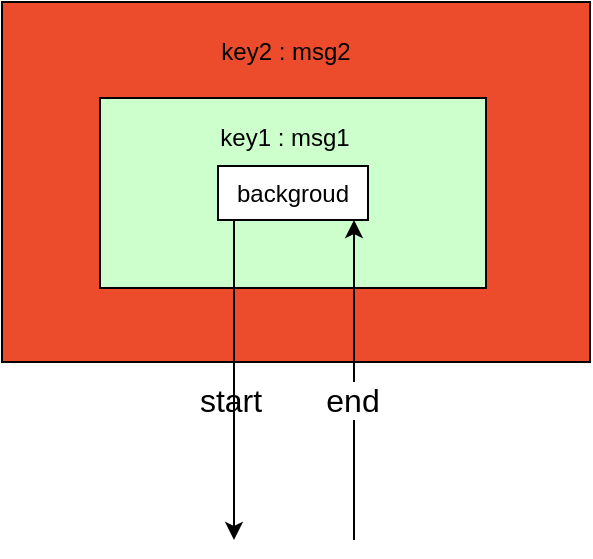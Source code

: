 <mxfile version="17.4.6" type="github">
  <diagram id="Jz7jiPReGSWlGxYQV9XC" name="Page-1">
    <mxGraphModel dx="570" dy="318" grid="0" gridSize="10" guides="1" tooltips="1" connect="1" arrows="1" fold="1" page="1" pageScale="1" pageWidth="1169" pageHeight="827" math="0" shadow="0">
      <root>
        <mxCell id="0" />
        <mxCell id="1" parent="0" />
        <mxCell id="1Br1p4Hg47mZ34FnwUjO-4" value="" style="rounded=0;whiteSpace=wrap;html=1;fillColor=#EC4C2C;gradientColor=none;" vertex="1" parent="1">
          <mxGeometry x="415" y="284" width="294" height="180" as="geometry" />
        </mxCell>
        <mxCell id="1Br1p4Hg47mZ34FnwUjO-2" value="" style="rounded=0;whiteSpace=wrap;html=1;fillColor=#CCFFCC;gradientColor=none;" vertex="1" parent="1">
          <mxGeometry x="464" y="332" width="193" height="95" as="geometry" />
        </mxCell>
        <mxCell id="1Br1p4Hg47mZ34FnwUjO-1" value="backgroud" style="rounded=0;whiteSpace=wrap;html=1;" vertex="1" parent="1">
          <mxGeometry x="523" y="366" width="75" height="27" as="geometry" />
        </mxCell>
        <mxCell id="1Br1p4Hg47mZ34FnwUjO-3" value="key1 : msg1" style="text;html=1;strokeColor=none;fillColor=none;align=center;verticalAlign=middle;whiteSpace=wrap;rounded=0;" vertex="1" parent="1">
          <mxGeometry x="485" y="340" width="143" height="23" as="geometry" />
        </mxCell>
        <mxCell id="1Br1p4Hg47mZ34FnwUjO-5" value="key2 : msg2" style="text;html=1;strokeColor=none;fillColor=none;align=center;verticalAlign=middle;whiteSpace=wrap;rounded=0;" vertex="1" parent="1">
          <mxGeometry x="503.5" y="297" width="106" height="23" as="geometry" />
        </mxCell>
        <mxCell id="1Br1p4Hg47mZ34FnwUjO-9" value="" style="endArrow=classic;html=1;rounded=0;fontSize=16;" edge="1" parent="1">
          <mxGeometry width="50" height="50" relative="1" as="geometry">
            <mxPoint x="531" y="393" as="sourcePoint" />
            <mxPoint x="531" y="553" as="targetPoint" />
          </mxGeometry>
        </mxCell>
        <mxCell id="1Br1p4Hg47mZ34FnwUjO-10" value="start" style="edgeLabel;html=1;align=center;verticalAlign=middle;resizable=0;points=[];fontSize=16;labelBackgroundColor=none;" vertex="1" connectable="0" parent="1Br1p4Hg47mZ34FnwUjO-9">
          <mxGeometry x="-0.4" y="1" relative="1" as="geometry">
            <mxPoint x="-3" y="42" as="offset" />
          </mxGeometry>
        </mxCell>
        <mxCell id="1Br1p4Hg47mZ34FnwUjO-11" value="" style="endArrow=classic;html=1;rounded=0;fontSize=16;" edge="1" parent="1">
          <mxGeometry width="50" height="50" relative="1" as="geometry">
            <mxPoint x="591" y="553" as="sourcePoint" />
            <mxPoint x="591" y="393" as="targetPoint" />
          </mxGeometry>
        </mxCell>
        <mxCell id="1Br1p4Hg47mZ34FnwUjO-12" value="end" style="edgeLabel;html=1;align=center;verticalAlign=middle;resizable=0;points=[];fontSize=16;" vertex="1" connectable="0" parent="1Br1p4Hg47mZ34FnwUjO-11">
          <mxGeometry x="-0.4" y="1" relative="1" as="geometry">
            <mxPoint y="-22" as="offset" />
          </mxGeometry>
        </mxCell>
      </root>
    </mxGraphModel>
  </diagram>
</mxfile>
